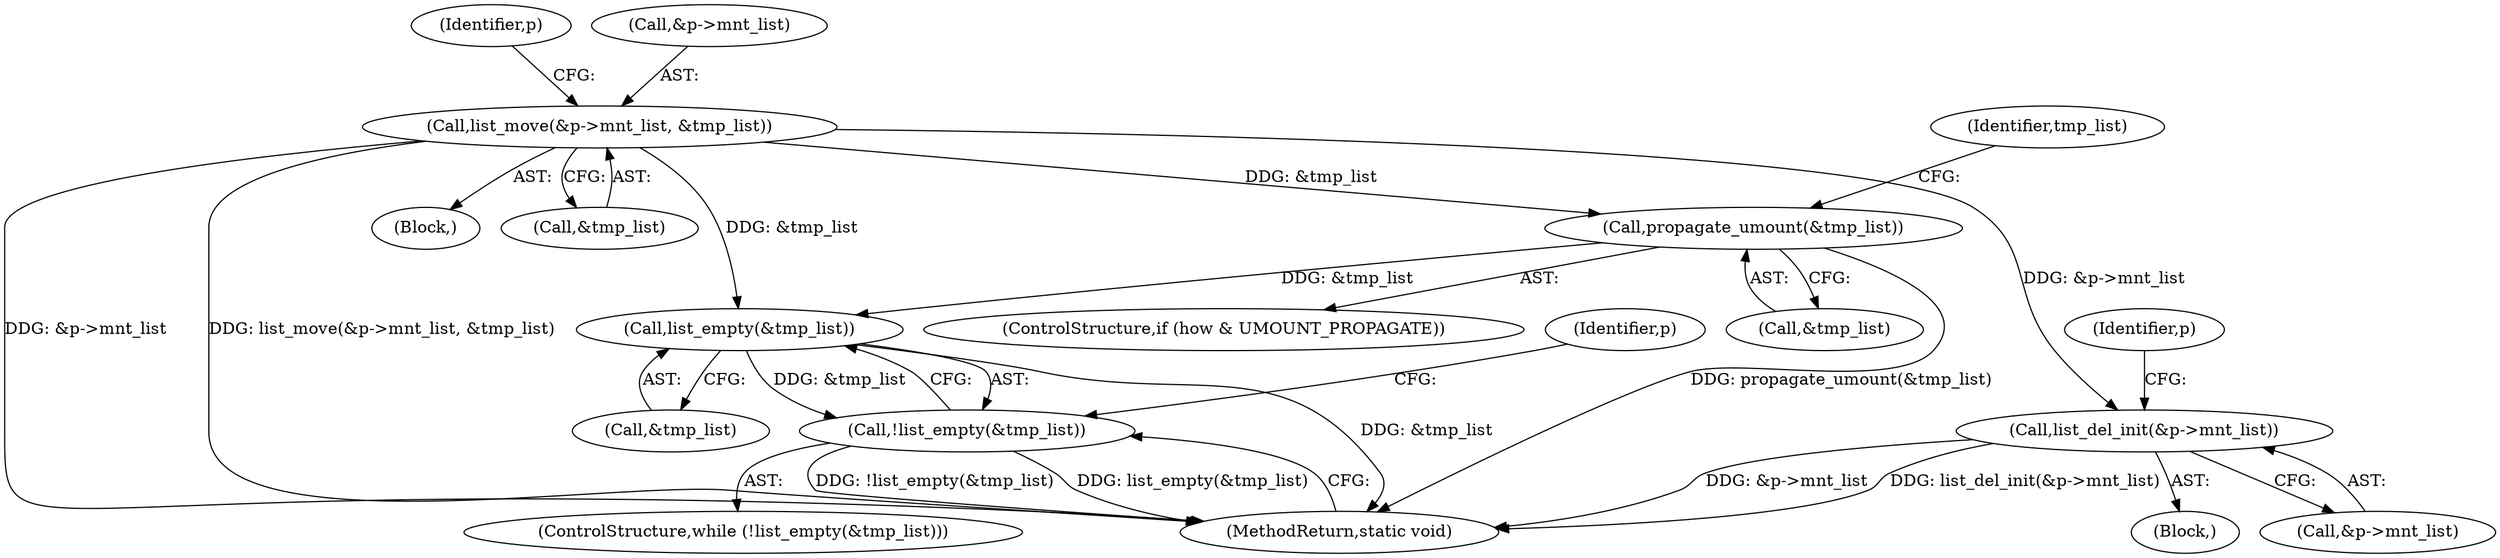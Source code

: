 digraph "0_linux_ce07d891a0891d3c0d0c2d73d577490486b809e1_1@API" {
"1000134" [label="(Call,list_move(&p->mnt_list, &tmp_list))"];
"1000151" [label="(Call,propagate_umount(&tmp_list))"];
"1000156" [label="(Call,list_empty(&tmp_list))"];
"1000155" [label="(Call,!list_empty(&tmp_list))"];
"1000165" [label="(Call,list_del_init(&p->mnt_list))"];
"1000122" [label="(Identifier,p)"];
"1000166" [label="(Call,&p->mnt_list)"];
"1000135" [label="(Call,&p->mnt_list)"];
"1000134" [label="(Call,list_move(&p->mnt_list, &tmp_list))"];
"1000218" [label="(MethodReturn,static void)"];
"1000126" [label="(Block,)"];
"1000151" [label="(Call,propagate_umount(&tmp_list))"];
"1000147" [label="(ControlStructure,if (how & UMOUNT_PROPAGATE))"];
"1000157" [label="(Call,&tmp_list)"];
"1000159" [label="(Block,)"];
"1000152" [label="(Call,&tmp_list)"];
"1000139" [label="(Call,&tmp_list)"];
"1000156" [label="(Call,list_empty(&tmp_list))"];
"1000158" [label="(Identifier,tmp_list)"];
"1000163" [label="(Identifier,p)"];
"1000165" [label="(Call,list_del_init(&p->mnt_list))"];
"1000172" [label="(Identifier,p)"];
"1000154" [label="(ControlStructure,while (!list_empty(&tmp_list)))"];
"1000155" [label="(Call,!list_empty(&tmp_list))"];
"1000134" -> "1000126"  [label="AST: "];
"1000134" -> "1000139"  [label="CFG: "];
"1000135" -> "1000134"  [label="AST: "];
"1000139" -> "1000134"  [label="AST: "];
"1000122" -> "1000134"  [label="CFG: "];
"1000134" -> "1000218"  [label="DDG: list_move(&p->mnt_list, &tmp_list)"];
"1000134" -> "1000218"  [label="DDG: &p->mnt_list"];
"1000134" -> "1000151"  [label="DDG: &tmp_list"];
"1000134" -> "1000156"  [label="DDG: &tmp_list"];
"1000134" -> "1000165"  [label="DDG: &p->mnt_list"];
"1000151" -> "1000147"  [label="AST: "];
"1000151" -> "1000152"  [label="CFG: "];
"1000152" -> "1000151"  [label="AST: "];
"1000158" -> "1000151"  [label="CFG: "];
"1000151" -> "1000218"  [label="DDG: propagate_umount(&tmp_list)"];
"1000151" -> "1000156"  [label="DDG: &tmp_list"];
"1000156" -> "1000155"  [label="AST: "];
"1000156" -> "1000157"  [label="CFG: "];
"1000157" -> "1000156"  [label="AST: "];
"1000155" -> "1000156"  [label="CFG: "];
"1000156" -> "1000218"  [label="DDG: &tmp_list"];
"1000156" -> "1000155"  [label="DDG: &tmp_list"];
"1000155" -> "1000154"  [label="AST: "];
"1000163" -> "1000155"  [label="CFG: "];
"1000218" -> "1000155"  [label="CFG: "];
"1000155" -> "1000218"  [label="DDG: !list_empty(&tmp_list)"];
"1000155" -> "1000218"  [label="DDG: list_empty(&tmp_list)"];
"1000165" -> "1000159"  [label="AST: "];
"1000165" -> "1000166"  [label="CFG: "];
"1000166" -> "1000165"  [label="AST: "];
"1000172" -> "1000165"  [label="CFG: "];
"1000165" -> "1000218"  [label="DDG: &p->mnt_list"];
"1000165" -> "1000218"  [label="DDG: list_del_init(&p->mnt_list)"];
}
